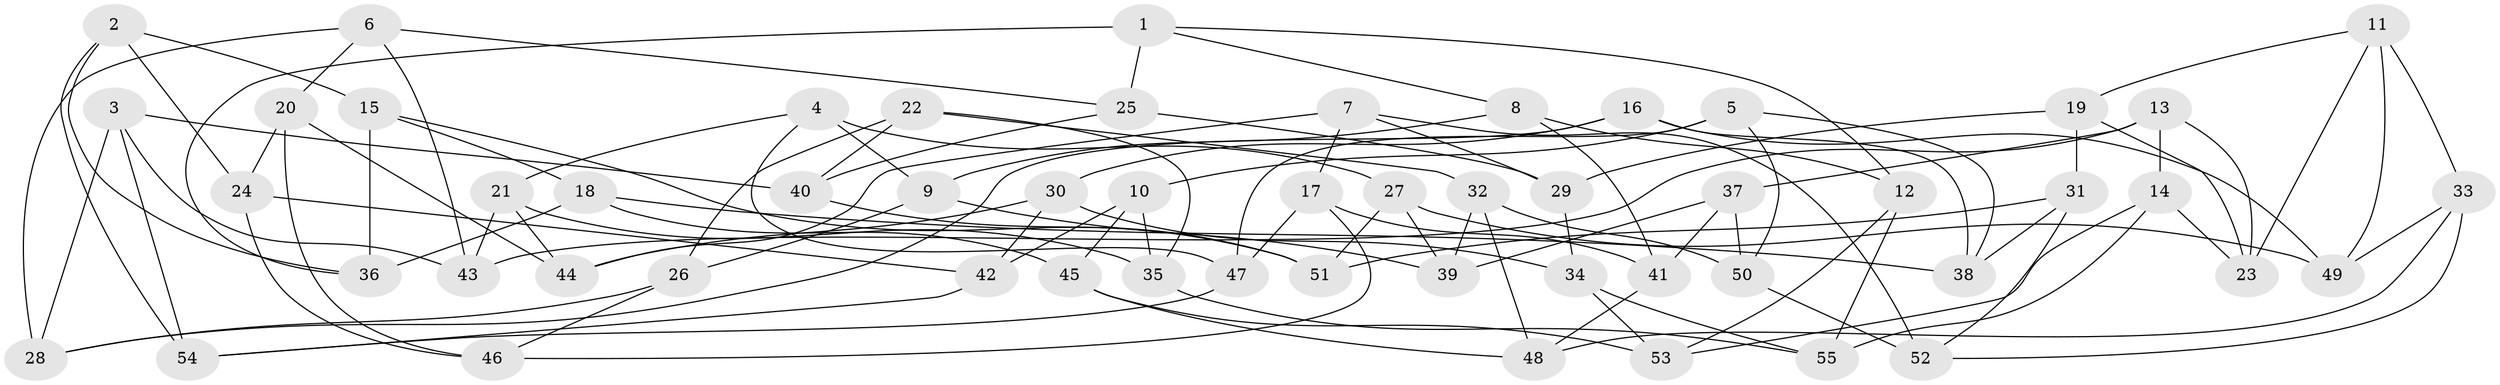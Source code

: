 // Generated by graph-tools (version 1.1) at 2025/16/03/09/25 04:16:39]
// undirected, 55 vertices, 110 edges
graph export_dot {
graph [start="1"]
  node [color=gray90,style=filled];
  1;
  2;
  3;
  4;
  5;
  6;
  7;
  8;
  9;
  10;
  11;
  12;
  13;
  14;
  15;
  16;
  17;
  18;
  19;
  20;
  21;
  22;
  23;
  24;
  25;
  26;
  27;
  28;
  29;
  30;
  31;
  32;
  33;
  34;
  35;
  36;
  37;
  38;
  39;
  40;
  41;
  42;
  43;
  44;
  45;
  46;
  47;
  48;
  49;
  50;
  51;
  52;
  53;
  54;
  55;
  1 -- 36;
  1 -- 12;
  1 -- 25;
  1 -- 8;
  2 -- 36;
  2 -- 54;
  2 -- 24;
  2 -- 15;
  3 -- 40;
  3 -- 28;
  3 -- 54;
  3 -- 43;
  4 -- 27;
  4 -- 9;
  4 -- 47;
  4 -- 21;
  5 -- 47;
  5 -- 10;
  5 -- 50;
  5 -- 38;
  6 -- 25;
  6 -- 20;
  6 -- 43;
  6 -- 28;
  7 -- 29;
  7 -- 17;
  7 -- 52;
  7 -- 44;
  8 -- 12;
  8 -- 9;
  8 -- 41;
  9 -- 26;
  9 -- 39;
  10 -- 45;
  10 -- 35;
  10 -- 42;
  11 -- 23;
  11 -- 33;
  11 -- 19;
  11 -- 49;
  12 -- 53;
  12 -- 55;
  13 -- 43;
  13 -- 23;
  13 -- 37;
  13 -- 14;
  14 -- 55;
  14 -- 23;
  14 -- 53;
  15 -- 51;
  15 -- 36;
  15 -- 18;
  16 -- 49;
  16 -- 28;
  16 -- 30;
  16 -- 38;
  17 -- 47;
  17 -- 46;
  17 -- 41;
  18 -- 38;
  18 -- 36;
  18 -- 45;
  19 -- 29;
  19 -- 31;
  19 -- 23;
  20 -- 44;
  20 -- 46;
  20 -- 24;
  21 -- 35;
  21 -- 44;
  21 -- 43;
  22 -- 35;
  22 -- 32;
  22 -- 26;
  22 -- 40;
  24 -- 46;
  24 -- 42;
  25 -- 40;
  25 -- 29;
  26 -- 28;
  26 -- 46;
  27 -- 51;
  27 -- 39;
  27 -- 49;
  29 -- 34;
  30 -- 34;
  30 -- 42;
  30 -- 44;
  31 -- 52;
  31 -- 38;
  31 -- 51;
  32 -- 50;
  32 -- 39;
  32 -- 48;
  33 -- 52;
  33 -- 49;
  33 -- 48;
  34 -- 55;
  34 -- 53;
  35 -- 55;
  37 -- 50;
  37 -- 41;
  37 -- 39;
  40 -- 51;
  41 -- 48;
  42 -- 54;
  45 -- 53;
  45 -- 48;
  47 -- 54;
  50 -- 52;
}
